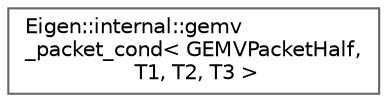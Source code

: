 digraph "Graphical Class Hierarchy"
{
 // LATEX_PDF_SIZE
  bgcolor="transparent";
  edge [fontname=Helvetica,fontsize=10,labelfontname=Helvetica,labelfontsize=10];
  node [fontname=Helvetica,fontsize=10,shape=box,height=0.2,width=0.4];
  rankdir="LR";
  Node0 [id="Node000000",label="Eigen::internal::gemv\l_packet_cond\< GEMVPacketHalf,\l T1, T2, T3 \>",height=0.2,width=0.4,color="grey40", fillcolor="white", style="filled",URL="$structEigen_1_1internal_1_1gemv__packet__cond_3_01GEMVPacketHalf_00_01T1_00_01T2_00_01T3_01_4.html",tooltip=" "];
}
